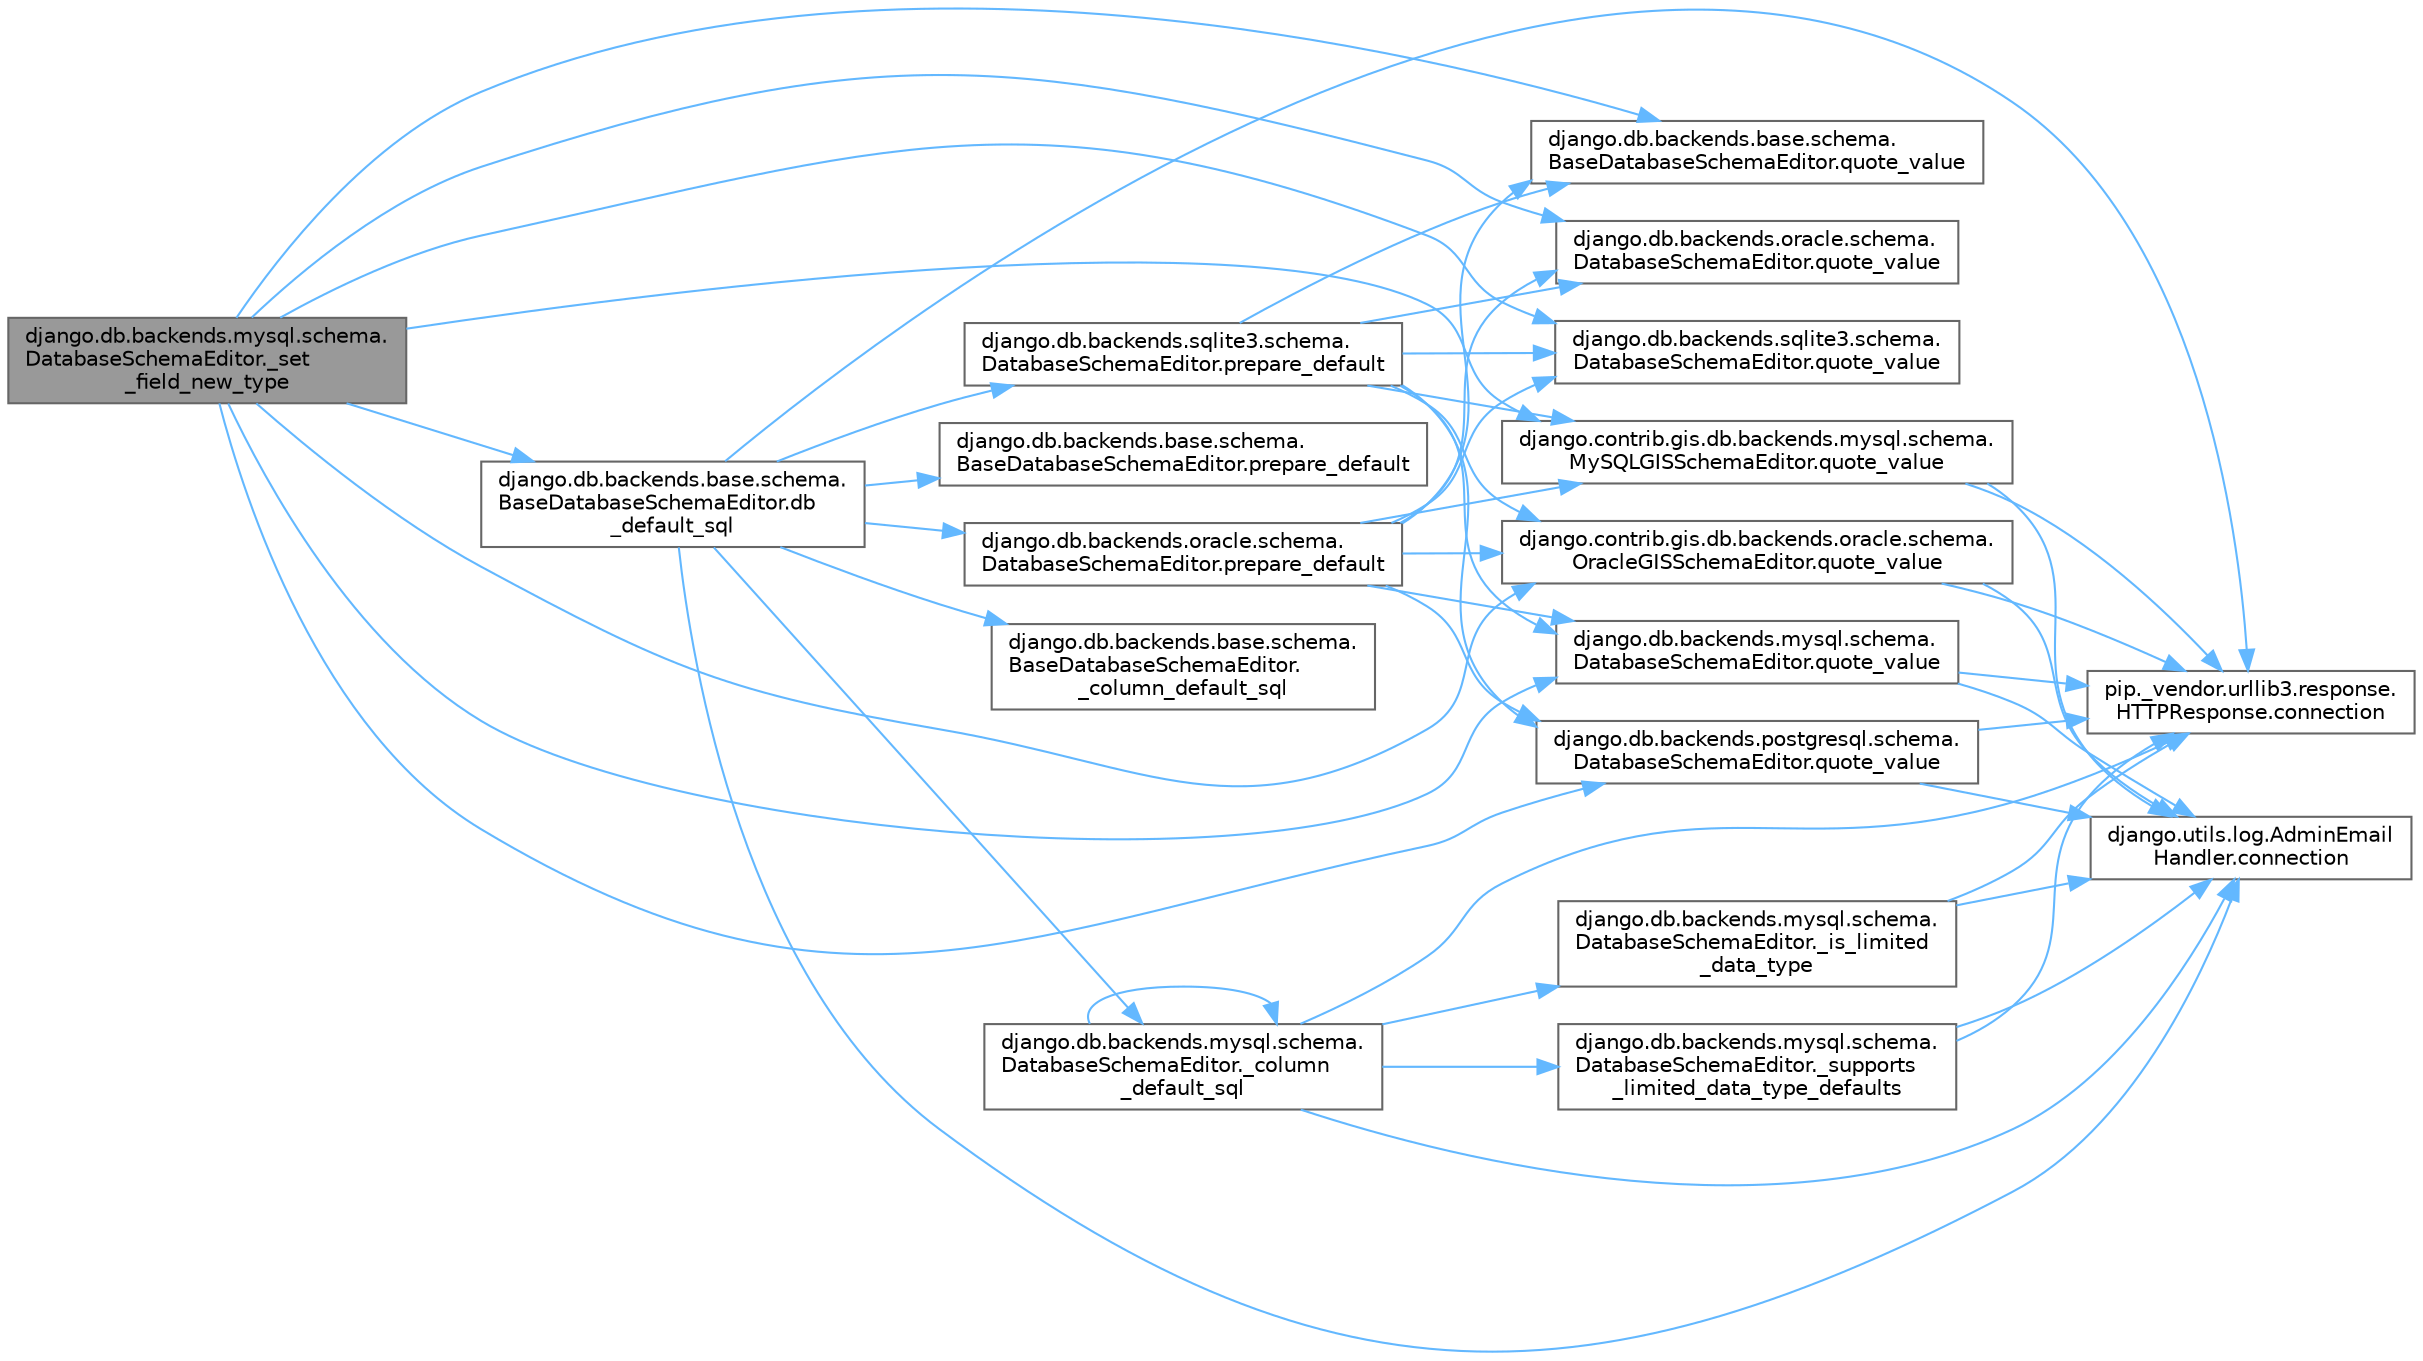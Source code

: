 digraph "django.db.backends.mysql.schema.DatabaseSchemaEditor._set_field_new_type"
{
 // LATEX_PDF_SIZE
  bgcolor="transparent";
  edge [fontname=Helvetica,fontsize=10,labelfontname=Helvetica,labelfontsize=10];
  node [fontname=Helvetica,fontsize=10,shape=box,height=0.2,width=0.4];
  rankdir="LR";
  Node1 [id="Node000001",label="django.db.backends.mysql.schema.\lDatabaseSchemaEditor._set\l_field_new_type",height=0.2,width=0.4,color="gray40", fillcolor="grey60", style="filled", fontcolor="black",tooltip=" "];
  Node1 -> Node2 [id="edge1_Node000001_Node000002",color="steelblue1",style="solid",tooltip=" "];
  Node2 [id="Node000002",label="django.db.backends.base.schema.\lBaseDatabaseSchemaEditor.db\l_default_sql",height=0.2,width=0.4,color="grey40", fillcolor="white", style="filled",URL="$classdjango_1_1db_1_1backends_1_1base_1_1schema_1_1_base_database_schema_editor.html#ad3c6c06564f662cdefbb1e02911f78dc",tooltip=" "];
  Node2 -> Node3 [id="edge2_Node000002_Node000003",color="steelblue1",style="solid",tooltip=" "];
  Node3 [id="Node000003",label="django.db.backends.base.schema.\lBaseDatabaseSchemaEditor.\l_column_default_sql",height=0.2,width=0.4,color="grey40", fillcolor="white", style="filled",URL="$classdjango_1_1db_1_1backends_1_1base_1_1schema_1_1_base_database_schema_editor.html#a2089c8f4335a55c10c6576e813da8194",tooltip=" "];
  Node2 -> Node4 [id="edge3_Node000002_Node000004",color="steelblue1",style="solid",tooltip=" "];
  Node4 [id="Node000004",label="django.db.backends.mysql.schema.\lDatabaseSchemaEditor._column\l_default_sql",height=0.2,width=0.4,color="grey40", fillcolor="white", style="filled",URL="$classdjango_1_1db_1_1backends_1_1mysql_1_1schema_1_1_database_schema_editor.html#adabb784c31ad4dfe969127f63f6a5924",tooltip=" "];
  Node4 -> Node4 [id="edge4_Node000004_Node000004",color="steelblue1",style="solid",tooltip=" "];
  Node4 -> Node5 [id="edge5_Node000004_Node000005",color="steelblue1",style="solid",tooltip=" "];
  Node5 [id="Node000005",label="django.db.backends.mysql.schema.\lDatabaseSchemaEditor._is_limited\l_data_type",height=0.2,width=0.4,color="grey40", fillcolor="white", style="filled",URL="$classdjango_1_1db_1_1backends_1_1mysql_1_1schema_1_1_database_schema_editor.html#a1c32e48635afd2a8a29503343cbb1a9f",tooltip=" "];
  Node5 -> Node6 [id="edge6_Node000005_Node000006",color="steelblue1",style="solid",tooltip=" "];
  Node6 [id="Node000006",label="django.utils.log.AdminEmail\lHandler.connection",height=0.2,width=0.4,color="grey40", fillcolor="white", style="filled",URL="$classdjango_1_1utils_1_1log_1_1_admin_email_handler.html#a545b5f7ec55a857fe1ca7836814a0760",tooltip=" "];
  Node5 -> Node7 [id="edge7_Node000005_Node000007",color="steelblue1",style="solid",tooltip=" "];
  Node7 [id="Node000007",label="pip._vendor.urllib3.response.\lHTTPResponse.connection",height=0.2,width=0.4,color="grey40", fillcolor="white", style="filled",URL="$classpip_1_1__vendor_1_1urllib3_1_1response_1_1_h_t_t_p_response.html#a9002314624685de3bbf9b84bdc87fef8",tooltip=" "];
  Node4 -> Node8 [id="edge8_Node000004_Node000008",color="steelblue1",style="solid",tooltip=" "];
  Node8 [id="Node000008",label="django.db.backends.mysql.schema.\lDatabaseSchemaEditor._supports\l_limited_data_type_defaults",height=0.2,width=0.4,color="grey40", fillcolor="white", style="filled",URL="$classdjango_1_1db_1_1backends_1_1mysql_1_1schema_1_1_database_schema_editor.html#a19939bba731b5531eb24350095d41a36",tooltip=" "];
  Node8 -> Node6 [id="edge9_Node000008_Node000006",color="steelblue1",style="solid",tooltip=" "];
  Node8 -> Node7 [id="edge10_Node000008_Node000007",color="steelblue1",style="solid",tooltip=" "];
  Node4 -> Node6 [id="edge11_Node000004_Node000006",color="steelblue1",style="solid",tooltip=" "];
  Node4 -> Node7 [id="edge12_Node000004_Node000007",color="steelblue1",style="solid",tooltip=" "];
  Node2 -> Node6 [id="edge13_Node000002_Node000006",color="steelblue1",style="solid",tooltip=" "];
  Node2 -> Node7 [id="edge14_Node000002_Node000007",color="steelblue1",style="solid",tooltip=" "];
  Node2 -> Node9 [id="edge15_Node000002_Node000009",color="steelblue1",style="solid",tooltip=" "];
  Node9 [id="Node000009",label="django.db.backends.base.schema.\lBaseDatabaseSchemaEditor.prepare_default",height=0.2,width=0.4,color="grey40", fillcolor="white", style="filled",URL="$classdjango_1_1db_1_1backends_1_1base_1_1schema_1_1_base_database_schema_editor.html#ada48da0bcec8198927bf454b2099c49e",tooltip=" "];
  Node2 -> Node10 [id="edge16_Node000002_Node000010",color="steelblue1",style="solid",tooltip=" "];
  Node10 [id="Node000010",label="django.db.backends.oracle.schema.\lDatabaseSchemaEditor.prepare_default",height=0.2,width=0.4,color="grey40", fillcolor="white", style="filled",URL="$classdjango_1_1db_1_1backends_1_1oracle_1_1schema_1_1_database_schema_editor.html#a20ee4d7753c9c5e6bbb4d67f43c362fb",tooltip=" "];
  Node10 -> Node11 [id="edge17_Node000010_Node000011",color="steelblue1",style="solid",tooltip=" "];
  Node11 [id="Node000011",label="django.contrib.gis.db.backends.mysql.schema.\lMySQLGISSchemaEditor.quote_value",height=0.2,width=0.4,color="grey40", fillcolor="white", style="filled",URL="$classdjango_1_1contrib_1_1gis_1_1db_1_1backends_1_1mysql_1_1schema_1_1_my_s_q_l_g_i_s_schema_editor.html#a39d45c8fce900a986a0d01d83ce73f16",tooltip=" "];
  Node11 -> Node6 [id="edge18_Node000011_Node000006",color="steelblue1",style="solid",tooltip=" "];
  Node11 -> Node7 [id="edge19_Node000011_Node000007",color="steelblue1",style="solid",tooltip=" "];
  Node10 -> Node12 [id="edge20_Node000010_Node000012",color="steelblue1",style="solid",tooltip=" "];
  Node12 [id="Node000012",label="django.contrib.gis.db.backends.oracle.schema.\lOracleGISSchemaEditor.quote_value",height=0.2,width=0.4,color="grey40", fillcolor="white", style="filled",URL="$classdjango_1_1contrib_1_1gis_1_1db_1_1backends_1_1oracle_1_1schema_1_1_oracle_g_i_s_schema_editor.html#ae0a937224957c04ded45c150d14f26df",tooltip=" "];
  Node12 -> Node6 [id="edge21_Node000012_Node000006",color="steelblue1",style="solid",tooltip=" "];
  Node12 -> Node7 [id="edge22_Node000012_Node000007",color="steelblue1",style="solid",tooltip=" "];
  Node10 -> Node13 [id="edge23_Node000010_Node000013",color="steelblue1",style="solid",tooltip=" "];
  Node13 [id="Node000013",label="django.db.backends.base.schema.\lBaseDatabaseSchemaEditor.quote_value",height=0.2,width=0.4,color="grey40", fillcolor="white", style="filled",URL="$classdjango_1_1db_1_1backends_1_1base_1_1schema_1_1_base_database_schema_editor.html#a226cbde36f828256e698cab6fc076a46",tooltip=" "];
  Node10 -> Node14 [id="edge24_Node000010_Node000014",color="steelblue1",style="solid",tooltip=" "];
  Node14 [id="Node000014",label="django.db.backends.mysql.schema.\lDatabaseSchemaEditor.quote_value",height=0.2,width=0.4,color="grey40", fillcolor="white", style="filled",URL="$classdjango_1_1db_1_1backends_1_1mysql_1_1schema_1_1_database_schema_editor.html#ac42d8e597e244107c562b0816741ca00",tooltip=" "];
  Node14 -> Node6 [id="edge25_Node000014_Node000006",color="steelblue1",style="solid",tooltip=" "];
  Node14 -> Node7 [id="edge26_Node000014_Node000007",color="steelblue1",style="solid",tooltip=" "];
  Node10 -> Node15 [id="edge27_Node000010_Node000015",color="steelblue1",style="solid",tooltip=" "];
  Node15 [id="Node000015",label="django.db.backends.oracle.schema.\lDatabaseSchemaEditor.quote_value",height=0.2,width=0.4,color="grey40", fillcolor="white", style="filled",URL="$classdjango_1_1db_1_1backends_1_1oracle_1_1schema_1_1_database_schema_editor.html#a74a7b87c4d11359d183c468c09ca48bb",tooltip=" "];
  Node10 -> Node16 [id="edge28_Node000010_Node000016",color="steelblue1",style="solid",tooltip=" "];
  Node16 [id="Node000016",label="django.db.backends.postgresql.schema.\lDatabaseSchemaEditor.quote_value",height=0.2,width=0.4,color="grey40", fillcolor="white", style="filled",URL="$classdjango_1_1db_1_1backends_1_1postgresql_1_1schema_1_1_database_schema_editor.html#aa15ddd5685a773da906a658db4b619c0",tooltip=" "];
  Node16 -> Node6 [id="edge29_Node000016_Node000006",color="steelblue1",style="solid",tooltip=" "];
  Node16 -> Node7 [id="edge30_Node000016_Node000007",color="steelblue1",style="solid",tooltip=" "];
  Node10 -> Node17 [id="edge31_Node000010_Node000017",color="steelblue1",style="solid",tooltip=" "];
  Node17 [id="Node000017",label="django.db.backends.sqlite3.schema.\lDatabaseSchemaEditor.quote_value",height=0.2,width=0.4,color="grey40", fillcolor="white", style="filled",URL="$classdjango_1_1db_1_1backends_1_1sqlite3_1_1schema_1_1_database_schema_editor.html#a1ce01718398ef906bf3becf8517006f2",tooltip=" "];
  Node2 -> Node18 [id="edge32_Node000002_Node000018",color="steelblue1",style="solid",tooltip=" "];
  Node18 [id="Node000018",label="django.db.backends.sqlite3.schema.\lDatabaseSchemaEditor.prepare_default",height=0.2,width=0.4,color="grey40", fillcolor="white", style="filled",URL="$classdjango_1_1db_1_1backends_1_1sqlite3_1_1schema_1_1_database_schema_editor.html#a7d7e5fd0b4dafd84e7bb50c112db4dbb",tooltip=" "];
  Node18 -> Node11 [id="edge33_Node000018_Node000011",color="steelblue1",style="solid",tooltip=" "];
  Node18 -> Node12 [id="edge34_Node000018_Node000012",color="steelblue1",style="solid",tooltip=" "];
  Node18 -> Node13 [id="edge35_Node000018_Node000013",color="steelblue1",style="solid",tooltip=" "];
  Node18 -> Node14 [id="edge36_Node000018_Node000014",color="steelblue1",style="solid",tooltip=" "];
  Node18 -> Node15 [id="edge37_Node000018_Node000015",color="steelblue1",style="solid",tooltip=" "];
  Node18 -> Node16 [id="edge38_Node000018_Node000016",color="steelblue1",style="solid",tooltip=" "];
  Node18 -> Node17 [id="edge39_Node000018_Node000017",color="steelblue1",style="solid",tooltip=" "];
  Node1 -> Node11 [id="edge40_Node000001_Node000011",color="steelblue1",style="solid",tooltip=" "];
  Node1 -> Node12 [id="edge41_Node000001_Node000012",color="steelblue1",style="solid",tooltip=" "];
  Node1 -> Node13 [id="edge42_Node000001_Node000013",color="steelblue1",style="solid",tooltip=" "];
  Node1 -> Node14 [id="edge43_Node000001_Node000014",color="steelblue1",style="solid",tooltip=" "];
  Node1 -> Node15 [id="edge44_Node000001_Node000015",color="steelblue1",style="solid",tooltip=" "];
  Node1 -> Node16 [id="edge45_Node000001_Node000016",color="steelblue1",style="solid",tooltip=" "];
  Node1 -> Node17 [id="edge46_Node000001_Node000017",color="steelblue1",style="solid",tooltip=" "];
}
